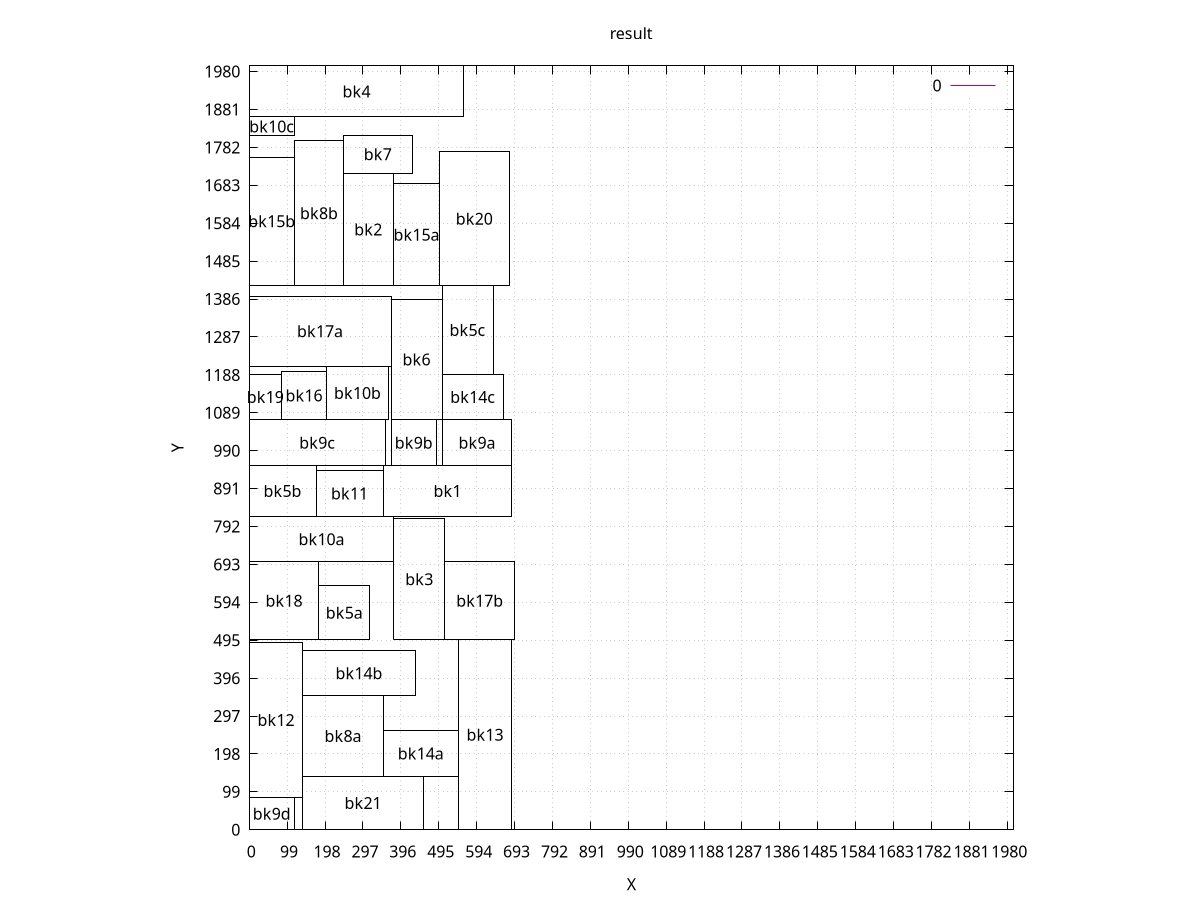 reset
set title "result"
set xlabel "X"
set ylabel "Y"
set object 1 rect from 350,819 to 686,952 lw 1 fs empty
set label "bk1" at 518,885 center
set object 2 rect from 0,700 to 378,819 lw 1 fs empty
set label "bk10a" at 189,759 center
set object 3 rect from 203,1071 to 364,1211 lw 1 fs empty
set label "bk10b" at 283,1141 center
set object 4 rect from 0,1813 to 119,1862 lw 1 fs empty
set label "bk10c" at 59,1837 center
set object 5 rect from 175,819 to 350,938 lw 1 fs empty
set label "bk11" at 262,878 center
set object 6 rect from 0,84 to 140,490 lw 1 fs empty
set label "bk12" at 70,287 center
set object 7 rect from 546,0 to 686,497 lw 1 fs empty
set label "bk13" at 616,248 center
set object 8 rect from 350,140 to 546,259 lw 1 fs empty
set label "bk14a" at 448,199 center
set object 9 rect from 140,350 to 434,469 lw 1 fs empty
set label "bk14b" at 287,409 center
set object 10 rect from 504,1071 to 665,1190 lw 1 fs empty
set label "bk14c" at 584,1130 center
set object 11 rect from 378,1421 to 497,1687 lw 1 fs empty
set label "bk15a" at 437,1554 center
set object 12 rect from 0,1421 to 119,1757 lw 1 fs empty
set label "bk15b" at 59,1589 center
set object 13 rect from 84,1071 to 203,1197 lw 1 fs empty
set label "bk16" at 143,1134 center
set object 14 rect from 0,1211 to 371,1393 lw 1 fs empty
set label "bk17a" at 185,1302 center
set object 15 rect from 511,497 to 693,700 lw 1 fs empty
set label "bk17b" at 602,598 center
set object 16 rect from 0,497 to 182,700 lw 1 fs empty
set label "bk18" at 91,598 center
set object 17 rect from 0,1071 to 84,1190 lw 1 fs empty
set label "bk19" at 42,1130 center
set object 18 rect from 245,1421 to 378,1715 lw 1 fs empty
set label "bk2" at 311,1568 center
set object 19 rect from 497,1421 to 679,1771 lw 1 fs empty
set label "bk20" at 588,1596 center
set object 20 rect from 140,0 to 455,140 lw 1 fs empty
set label "bk21" at 297,70 center
set object 21 rect from 378,497 to 511,812 lw 1 fs empty
set label "bk3" at 444,654 center
set object 22 rect from 0,1862 to 560,1995 lw 1 fs empty
set label "bk4" at 280,1928 center
set object 23 rect from 182,497 to 315,637 lw 1 fs empty
set label "bk5a" at 248,567 center
set object 24 rect from 0,819 to 175,952 lw 1 fs empty
set label "bk5b" at 87,885 center
set object 25 rect from 504,1190 to 637,1421 lw 1 fs empty
set label "bk5c" at 570,1305 center
set object 26 rect from 371,1071 to 504,1386 lw 1 fs empty
set label "bk6" at 437,1228 center
set object 27 rect from 245,1715 to 427,1813 lw 1 fs empty
set label "bk7" at 336,1764 center
set object 28 rect from 140,140 to 350,350 lw 1 fs empty
set label "bk8a" at 245,245 center
set object 29 rect from 119,1421 to 245,1799 lw 1 fs empty
set label "bk8b" at 182,1610 center
set object 30 rect from 504,952 to 686,1071 lw 1 fs empty
set label "bk9a" at 595,1011 center
set object 31 rect from 371,952 to 490,1071 lw 1 fs empty
set label "bk9b" at 430,1011 center
set object 32 rect from 0,952 to 357,1071 lw 1 fs empty
set label "bk9c" at 178,1011 center
set object 33 rect from 0,0 to 119,84 lw 1 fs empty
set label "bk9d" at 59,42 center
set xtics 99
set ytics 99
set size square
set grid  
plot [0:1995][0:1995] 0
set terminal png size 1024,768
set output "ami33.png"
replot
set terminal x11 persist size 1024,768
replot
